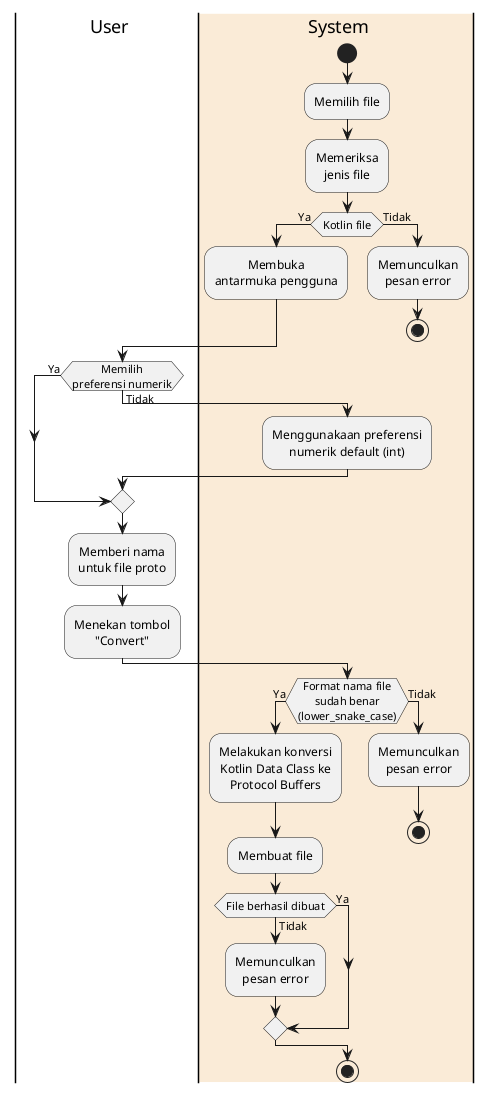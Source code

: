 @startuml
skinparam defaultTextAlignment center
|u| User
|#AntiqueWhite|s| System
start
:Memilih file;
|s|
:Memeriksa\njenis file;
if (Kotlin file) then (Ya)
  :Membuka\nantarmuka pengguna;
else (Tidak)
  |s|
  :Memunculkan\npesan error;
  stop
endif
|u|
if (Memilih\npreferensi numerik) then (Ya)
else (Tidak)
  |s|
  :Menggunakaan preferensi\nnumerik default (int);
endif
|u|
:Memberi nama\nuntuk file proto;
:Menekan tombol\n"Convert";
|s|
if (Format nama file\nsudah benar\n(lower_snake_case)) then (Ya)
  :Melakukan konversi\nKotlin Data Class ke\nProtocol Buffers;
  :Membuat file;
  if (File berhasil dibuat) then (Ya)
  else (Tidak)
  :Memunculkan\npesan error;
  endif
else (Tidak)
  :Memunculkan\npesan error;
  stop
endif
stop
@enduml